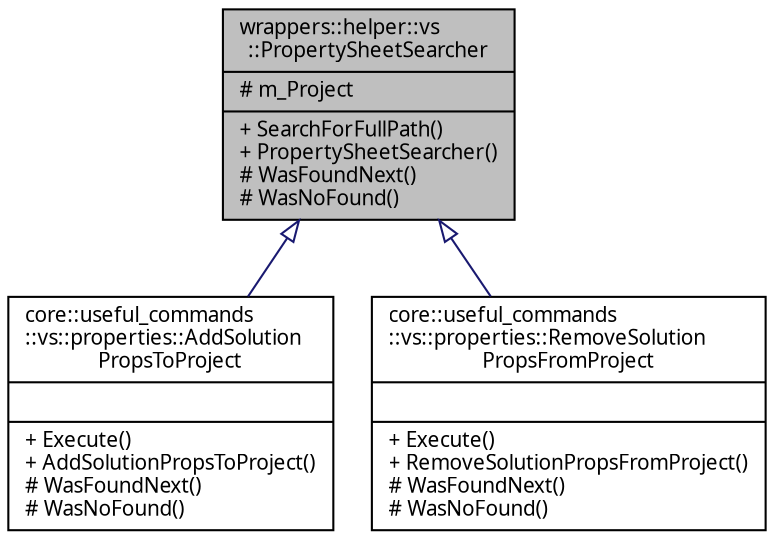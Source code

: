 digraph "wrappers::helper::vs::PropertySheetSearcher"
{
 // INTERACTIVE_SVG=YES
  edge [fontname="Verdana",fontsize="10",labelfontname="Verdana",labelfontsize="10"];
  node [fontname="Verdana",fontsize="10",shape=record];
  Node1 [label="{wrappers::helper::vs\l::PropertySheetSearcher\n|# m_Project\l|+ SearchForFullPath()\l+ PropertySheetSearcher()\l# WasFoundNext()\l# WasNoFound()\l}",height=0.2,width=0.4,color="black", fillcolor="grey75", style="filled", fontcolor="black"];
  Node1 -> Node2 [dir="back",color="midnightblue",fontsize="10",style="solid",arrowtail="onormal",fontname="Verdana"];
  Node2 [label="{core::useful_commands\l::vs::properties::AddSolution\lPropsToProject\n||+ Execute()\l+ AddSolutionPropsToProject()\l# WasFoundNext()\l# WasNoFound()\l}",height=0.2,width=0.4,color="black", fillcolor="white", style="filled",URL="$classcore_1_1useful__commands_1_1vs_1_1properties_1_1_add_solution_props_to_project.html",tooltip="Класс входит в Проект Properties   Класс команды подключения к проекту страницы свойств решения..."];
  Node1 -> Node3 [dir="back",color="midnightblue",fontsize="10",style="solid",arrowtail="onormal",fontname="Verdana"];
  Node3 [label="{core::useful_commands\l::vs::properties::RemoveSolution\lPropsFromProject\n||+ Execute()\l+ RemoveSolutionPropsFromProject()\l# WasFoundNext()\l# WasNoFound()\l}",height=0.2,width=0.4,color="black", fillcolor="white", style="filled",URL="$classcore_1_1useful__commands_1_1vs_1_1properties_1_1_remove_solution_props_from_project.html",tooltip="Класс входит в Проект Properties   Класс команды удаления файла страницы свойств решения из проекта..."];
}
